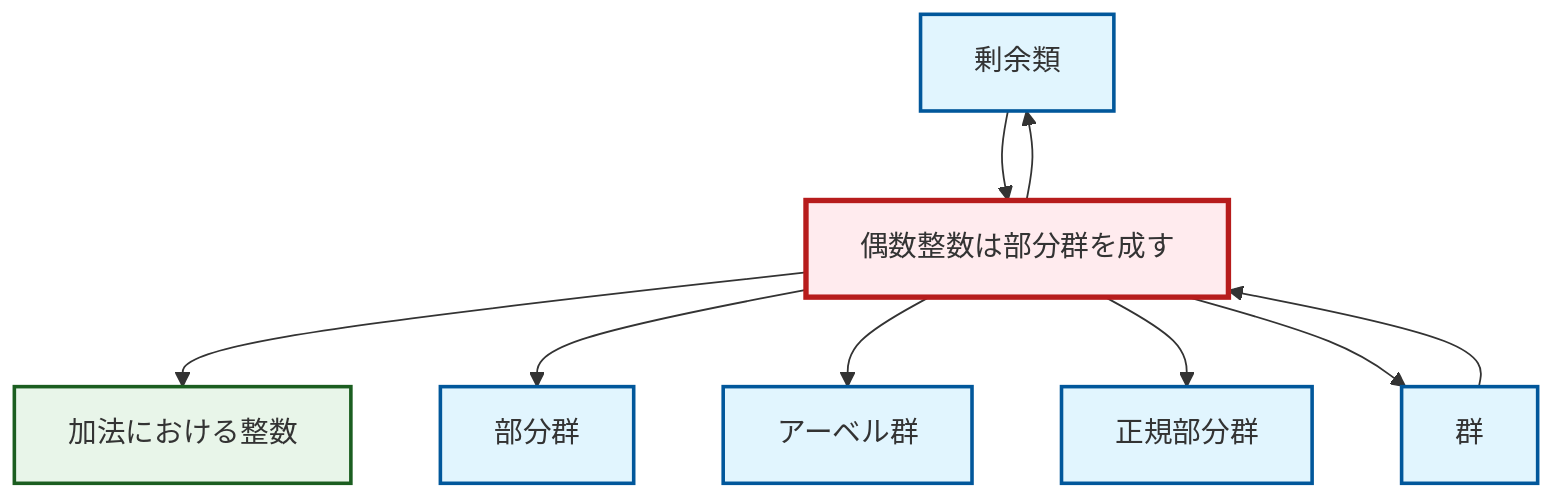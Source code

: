graph TD
    classDef definition fill:#e1f5fe,stroke:#01579b,stroke-width:2px
    classDef theorem fill:#f3e5f5,stroke:#4a148c,stroke-width:2px
    classDef axiom fill:#fff3e0,stroke:#e65100,stroke-width:2px
    classDef example fill:#e8f5e9,stroke:#1b5e20,stroke-width:2px
    classDef current fill:#ffebee,stroke:#b71c1c,stroke-width:3px
    def-coset["剰余類"]:::definition
    def-group["群"]:::definition
    def-abelian-group["アーベル群"]:::definition
    ex-even-integers-subgroup["偶数整数は部分群を成す"]:::example
    def-normal-subgroup["正規部分群"]:::definition
    ex-integers-addition["加法における整数"]:::example
    def-subgroup["部分群"]:::definition
    ex-even-integers-subgroup --> def-coset
    ex-even-integers-subgroup --> ex-integers-addition
    ex-even-integers-subgroup --> def-subgroup
    ex-even-integers-subgroup --> def-abelian-group
    ex-even-integers-subgroup --> def-normal-subgroup
    ex-even-integers-subgroup --> def-group
    def-group --> ex-even-integers-subgroup
    def-coset --> ex-even-integers-subgroup
    class ex-even-integers-subgroup current